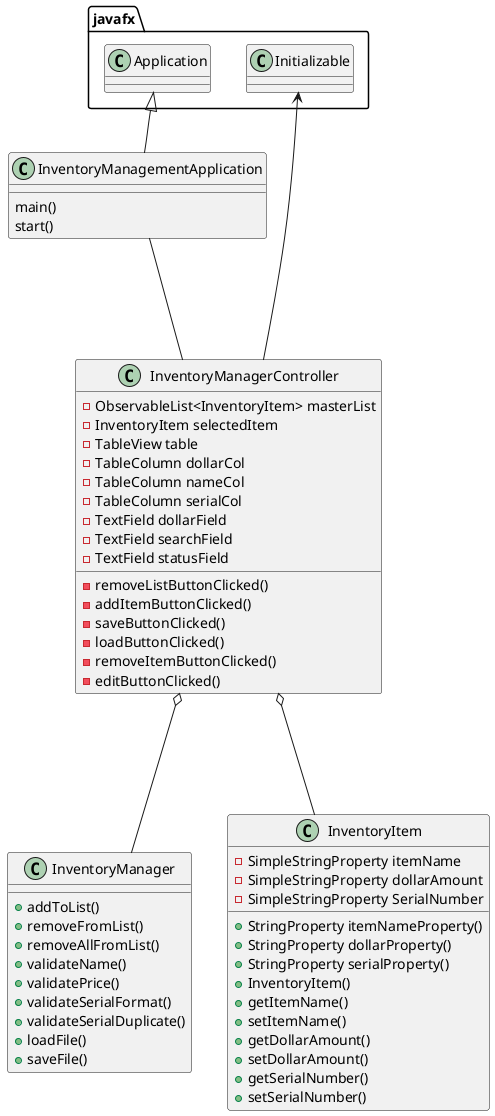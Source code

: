 @startuml
'https://plantuml.com/class-diagram

class InventoryManagementApplication {
    main()
    start()
}

class InventoryManager {
    +addToList()
    +removeFromList()
    +removeAllFromList()
    +validateName()
    +validatePrice()
    +validateSerialFormat()
    +validateSerialDuplicate()
    +loadFile()
    +saveFile()
}
class InventoryManagerController {
    -ObservableList<InventoryItem> masterList
    -InventoryItem selectedItem
    -TableView table
    -TableColumn dollarCol
    -TableColumn nameCol
    -TableColumn serialCol
    -TextField dollarField
    -TextField searchField
    -TextField statusField
    -removeListButtonClicked()
    -addItemButtonClicked()
    -saveButtonClicked()
    -loadButtonClicked()
    -removeItemButtonClicked()
    -editButtonClicked()


}
class InventoryItem {
    -SimpleStringProperty itemName
    -SimpleStringProperty dollarAmount
    -SimpleStringProperty SerialNumber
    +StringProperty itemNameProperty()
    +StringProperty dollarProperty()
    +StringProperty serialProperty()
    +InventoryItem()
    +getItemName()
    +setItemName()
    +getDollarAmount()
    +setDollarAmount()
    +getSerialNumber()
    +setSerialNumber()

}

javafx.Application <|-- InventoryManagementApplication
InventoryManagementApplication --- InventoryManagerController
javafx.Initializable  <---- InventoryManagerController
InventoryManagerController o--- InventoryManager
InventoryManagerController o--- InventoryItem


@enduml